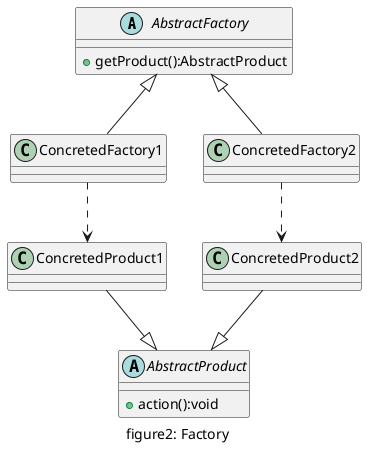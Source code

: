 @startuml "figure2_factory"
caption figure2: Factory

abstract class AbstractFactory{
  + getProduct():AbstractProduct
}
abstract class AbstractProduct{
  + action():void
}
class ConcretedFactory1{  
}
class ConcretedFactory2{
}

class ConcretedProduct1{
}
class ConcretedProduct2{
}

AbstractFactory <|-- ConcretedFactory1
AbstractFactory <|-- ConcretedFactory2

AbstractProduct <|-up- ConcretedProduct1
AbstractProduct <|-up- ConcretedProduct2

ConcretedFactory1 ..> ConcretedProduct1
ConcretedFactory2 ..> ConcretedProduct2
@enduml